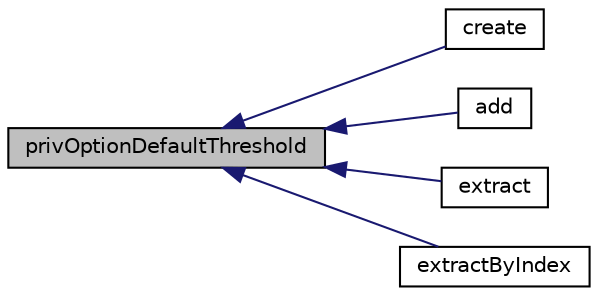 digraph "privOptionDefaultThreshold"
{
  edge [fontname="Helvetica",fontsize="10",labelfontname="Helvetica",labelfontsize="10"];
  node [fontname="Helvetica",fontsize="10",shape=record];
  rankdir="LR";
  Node190 [label="privOptionDefaultThreshold",height=0.2,width=0.4,color="black", fillcolor="grey75", style="filled", fontcolor="black"];
  Node190 -> Node191 [dir="back",color="midnightblue",fontsize="10",style="solid",fontname="Helvetica"];
  Node191 [label="create",height=0.2,width=0.4,color="black", fillcolor="white", style="filled",URL="$class_pcl_zip.html#a2d670a34def1c5d97c3f69eb82731d5e"];
  Node190 -> Node192 [dir="back",color="midnightblue",fontsize="10",style="solid",fontname="Helvetica"];
  Node192 [label="add",height=0.2,width=0.4,color="black", fillcolor="white", style="filled",URL="$class_pcl_zip.html#a5cfbc5c6c546df2441fac5f84b98b7d1"];
  Node190 -> Node193 [dir="back",color="midnightblue",fontsize="10",style="solid",fontname="Helvetica"];
  Node193 [label="extract",height=0.2,width=0.4,color="black", fillcolor="white", style="filled",URL="$class_pcl_zip.html#a017ef4fbe3e4fedcdffd97fed288016f"];
  Node190 -> Node194 [dir="back",color="midnightblue",fontsize="10",style="solid",fontname="Helvetica"];
  Node194 [label="extractByIndex",height=0.2,width=0.4,color="black", fillcolor="white", style="filled",URL="$class_pcl_zip.html#aaf15292d046413ff20768f5cad5f301d"];
}
